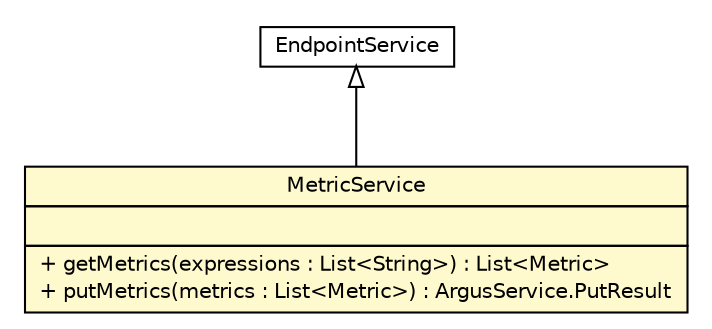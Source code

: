 #!/usr/local/bin/dot
#
# Class diagram 
# Generated by UMLGraph version R5_6 (http://www.umlgraph.org/)
#

digraph G {
	edge [fontname="Helvetica",fontsize=10,labelfontname="Helvetica",labelfontsize=10];
	node [fontname="Helvetica",fontsize=10,shape=plaintext];
	nodesep=0.25;
	ranksep=0.5;
	// com.salesforce.dva.argus.sdk.MetricService
	c775 [label=<<table title="com.salesforce.dva.argus.sdk.MetricService" border="0" cellborder="1" cellspacing="0" cellpadding="2" port="p" bgcolor="lemonChiffon" href="./MetricService.html">
		<tr><td><table border="0" cellspacing="0" cellpadding="1">
<tr><td align="center" balign="center"> MetricService </td></tr>
		</table></td></tr>
		<tr><td><table border="0" cellspacing="0" cellpadding="1">
<tr><td align="left" balign="left">  </td></tr>
		</table></td></tr>
		<tr><td><table border="0" cellspacing="0" cellpadding="1">
<tr><td align="left" balign="left"> + getMetrics(expressions : List&lt;String&gt;) : List&lt;Metric&gt; </td></tr>
<tr><td align="left" balign="left"> + putMetrics(metrics : List&lt;Metric&gt;) : ArgusService.PutResult </td></tr>
		</table></td></tr>
		</table>>, URL="./MetricService.html", fontname="Helvetica", fontcolor="black", fontsize=10.0];
	//com.salesforce.dva.argus.sdk.MetricService extends com.salesforce.dva.argus.sdk.ArgusService.EndpointService
	c803:p -> c775:p [dir=back,arrowtail=empty];
	// com.salesforce.dva.argus.sdk.ArgusService.EndpointService
	c803 [label=<<table title="com.salesforce.dva.argus.sdk.ArgusService.EndpointService" border="0" cellborder="1" cellspacing="0" cellpadding="2" port="p" href="http://java.sun.com/j2se/1.4.2/docs/api/com/salesforce/dva/argus/sdk/ArgusService/EndpointService.html">
		<tr><td><table border="0" cellspacing="0" cellpadding="1">
<tr><td align="center" balign="center"> EndpointService </td></tr>
		</table></td></tr>
		</table>>, URL="http://java.sun.com/j2se/1.4.2/docs/api/com/salesforce/dva/argus/sdk/ArgusService/EndpointService.html", fontname="Helvetica", fontcolor="black", fontsize=10.0];
}

